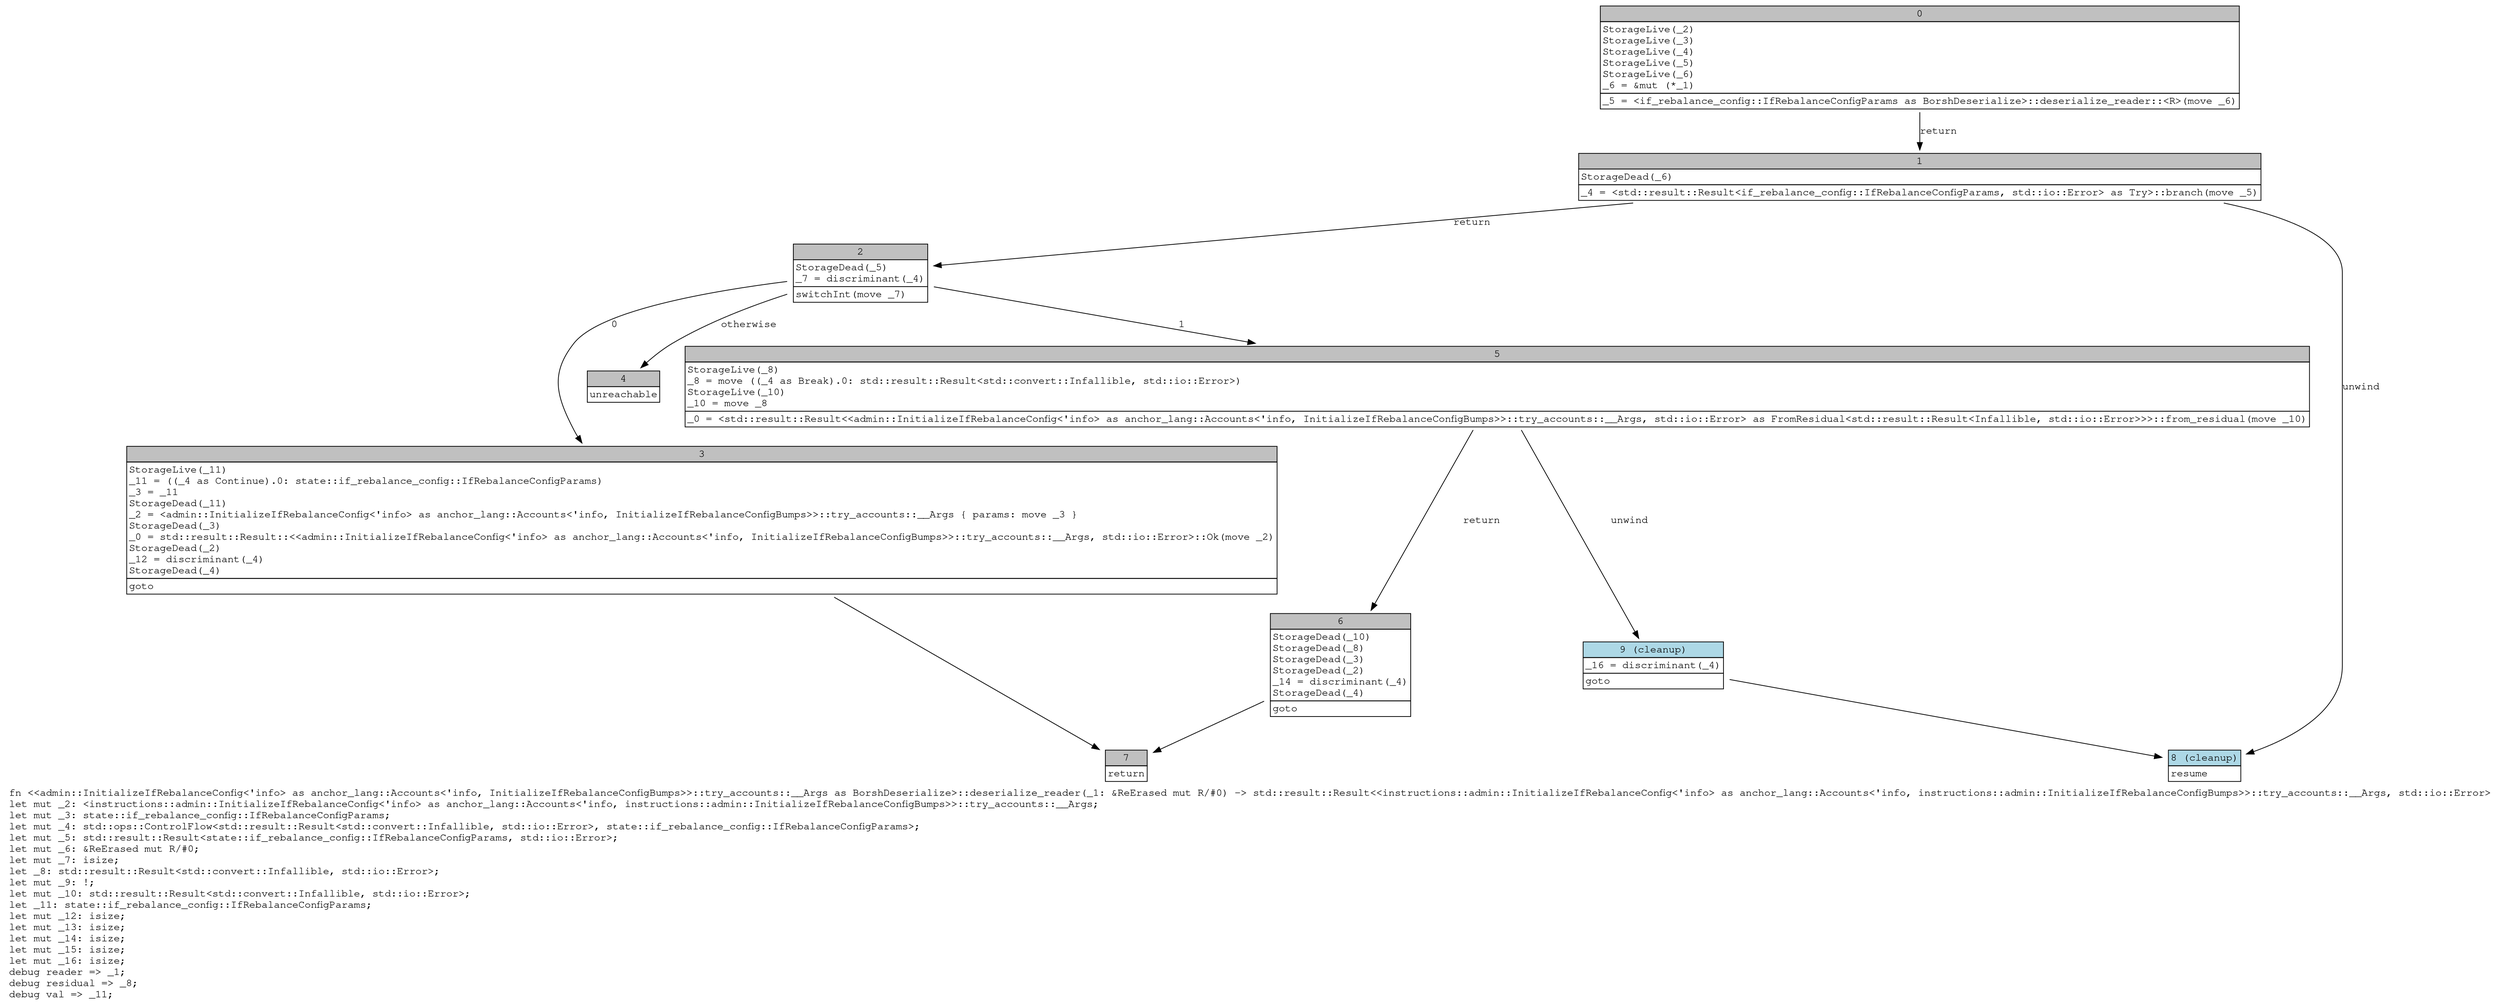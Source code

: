 digraph Mir_0_8436 {
    graph [fontname="Courier, monospace"];
    node [fontname="Courier, monospace"];
    edge [fontname="Courier, monospace"];
    label=<fn &lt;&lt;admin::InitializeIfRebalanceConfig&lt;'info&gt; as anchor_lang::Accounts&lt;'info, InitializeIfRebalanceConfigBumps&gt;&gt;::try_accounts::__Args as BorshDeserialize&gt;::deserialize_reader(_1: &amp;ReErased mut R/#0) -&gt; std::result::Result&lt;&lt;instructions::admin::InitializeIfRebalanceConfig&lt;'info&gt; as anchor_lang::Accounts&lt;'info, instructions::admin::InitializeIfRebalanceConfigBumps&gt;&gt;::try_accounts::__Args, std::io::Error&gt;<br align="left"/>let mut _2: &lt;instructions::admin::InitializeIfRebalanceConfig&lt;'info&gt; as anchor_lang::Accounts&lt;'info, instructions::admin::InitializeIfRebalanceConfigBumps&gt;&gt;::try_accounts::__Args;<br align="left"/>let mut _3: state::if_rebalance_config::IfRebalanceConfigParams;<br align="left"/>let mut _4: std::ops::ControlFlow&lt;std::result::Result&lt;std::convert::Infallible, std::io::Error&gt;, state::if_rebalance_config::IfRebalanceConfigParams&gt;;<br align="left"/>let mut _5: std::result::Result&lt;state::if_rebalance_config::IfRebalanceConfigParams, std::io::Error&gt;;<br align="left"/>let mut _6: &amp;ReErased mut R/#0;<br align="left"/>let mut _7: isize;<br align="left"/>let _8: std::result::Result&lt;std::convert::Infallible, std::io::Error&gt;;<br align="left"/>let mut _9: !;<br align="left"/>let mut _10: std::result::Result&lt;std::convert::Infallible, std::io::Error&gt;;<br align="left"/>let _11: state::if_rebalance_config::IfRebalanceConfigParams;<br align="left"/>let mut _12: isize;<br align="left"/>let mut _13: isize;<br align="left"/>let mut _14: isize;<br align="left"/>let mut _15: isize;<br align="left"/>let mut _16: isize;<br align="left"/>debug reader =&gt; _1;<br align="left"/>debug residual =&gt; _8;<br align="left"/>debug val =&gt; _11;<br align="left"/>>;
    bb0__0_8436 [shape="none", label=<<table border="0" cellborder="1" cellspacing="0"><tr><td bgcolor="gray" align="center" colspan="1">0</td></tr><tr><td align="left" balign="left">StorageLive(_2)<br/>StorageLive(_3)<br/>StorageLive(_4)<br/>StorageLive(_5)<br/>StorageLive(_6)<br/>_6 = &amp;mut (*_1)<br/></td></tr><tr><td align="left">_5 = &lt;if_rebalance_config::IfRebalanceConfigParams as BorshDeserialize&gt;::deserialize_reader::&lt;R&gt;(move _6)</td></tr></table>>];
    bb1__0_8436 [shape="none", label=<<table border="0" cellborder="1" cellspacing="0"><tr><td bgcolor="gray" align="center" colspan="1">1</td></tr><tr><td align="left" balign="left">StorageDead(_6)<br/></td></tr><tr><td align="left">_4 = &lt;std::result::Result&lt;if_rebalance_config::IfRebalanceConfigParams, std::io::Error&gt; as Try&gt;::branch(move _5)</td></tr></table>>];
    bb2__0_8436 [shape="none", label=<<table border="0" cellborder="1" cellspacing="0"><tr><td bgcolor="gray" align="center" colspan="1">2</td></tr><tr><td align="left" balign="left">StorageDead(_5)<br/>_7 = discriminant(_4)<br/></td></tr><tr><td align="left">switchInt(move _7)</td></tr></table>>];
    bb3__0_8436 [shape="none", label=<<table border="0" cellborder="1" cellspacing="0"><tr><td bgcolor="gray" align="center" colspan="1">3</td></tr><tr><td align="left" balign="left">StorageLive(_11)<br/>_11 = ((_4 as Continue).0: state::if_rebalance_config::IfRebalanceConfigParams)<br/>_3 = _11<br/>StorageDead(_11)<br/>_2 = &lt;admin::InitializeIfRebalanceConfig&lt;'info&gt; as anchor_lang::Accounts&lt;'info, InitializeIfRebalanceConfigBumps&gt;&gt;::try_accounts::__Args { params: move _3 }<br/>StorageDead(_3)<br/>_0 = std::result::Result::&lt;&lt;admin::InitializeIfRebalanceConfig&lt;'info&gt; as anchor_lang::Accounts&lt;'info, InitializeIfRebalanceConfigBumps&gt;&gt;::try_accounts::__Args, std::io::Error&gt;::Ok(move _2)<br/>StorageDead(_2)<br/>_12 = discriminant(_4)<br/>StorageDead(_4)<br/></td></tr><tr><td align="left">goto</td></tr></table>>];
    bb4__0_8436 [shape="none", label=<<table border="0" cellborder="1" cellspacing="0"><tr><td bgcolor="gray" align="center" colspan="1">4</td></tr><tr><td align="left">unreachable</td></tr></table>>];
    bb5__0_8436 [shape="none", label=<<table border="0" cellborder="1" cellspacing="0"><tr><td bgcolor="gray" align="center" colspan="1">5</td></tr><tr><td align="left" balign="left">StorageLive(_8)<br/>_8 = move ((_4 as Break).0: std::result::Result&lt;std::convert::Infallible, std::io::Error&gt;)<br/>StorageLive(_10)<br/>_10 = move _8<br/></td></tr><tr><td align="left">_0 = &lt;std::result::Result&lt;&lt;admin::InitializeIfRebalanceConfig&lt;'info&gt; as anchor_lang::Accounts&lt;'info, InitializeIfRebalanceConfigBumps&gt;&gt;::try_accounts::__Args, std::io::Error&gt; as FromResidual&lt;std::result::Result&lt;Infallible, std::io::Error&gt;&gt;&gt;::from_residual(move _10)</td></tr></table>>];
    bb6__0_8436 [shape="none", label=<<table border="0" cellborder="1" cellspacing="0"><tr><td bgcolor="gray" align="center" colspan="1">6</td></tr><tr><td align="left" balign="left">StorageDead(_10)<br/>StorageDead(_8)<br/>StorageDead(_3)<br/>StorageDead(_2)<br/>_14 = discriminant(_4)<br/>StorageDead(_4)<br/></td></tr><tr><td align="left">goto</td></tr></table>>];
    bb7__0_8436 [shape="none", label=<<table border="0" cellborder="1" cellspacing="0"><tr><td bgcolor="gray" align="center" colspan="1">7</td></tr><tr><td align="left">return</td></tr></table>>];
    bb8__0_8436 [shape="none", label=<<table border="0" cellborder="1" cellspacing="0"><tr><td bgcolor="lightblue" align="center" colspan="1">8 (cleanup)</td></tr><tr><td align="left">resume</td></tr></table>>];
    bb9__0_8436 [shape="none", label=<<table border="0" cellborder="1" cellspacing="0"><tr><td bgcolor="lightblue" align="center" colspan="1">9 (cleanup)</td></tr><tr><td align="left" balign="left">_16 = discriminant(_4)<br/></td></tr><tr><td align="left">goto</td></tr></table>>];
    bb0__0_8436 -> bb1__0_8436 [label="return"];
    bb1__0_8436 -> bb2__0_8436 [label="return"];
    bb1__0_8436 -> bb8__0_8436 [label="unwind"];
    bb2__0_8436 -> bb3__0_8436 [label="0"];
    bb2__0_8436 -> bb5__0_8436 [label="1"];
    bb2__0_8436 -> bb4__0_8436 [label="otherwise"];
    bb3__0_8436 -> bb7__0_8436 [label=""];
    bb5__0_8436 -> bb6__0_8436 [label="return"];
    bb5__0_8436 -> bb9__0_8436 [label="unwind"];
    bb6__0_8436 -> bb7__0_8436 [label=""];
    bb9__0_8436 -> bb8__0_8436 [label=""];
}
